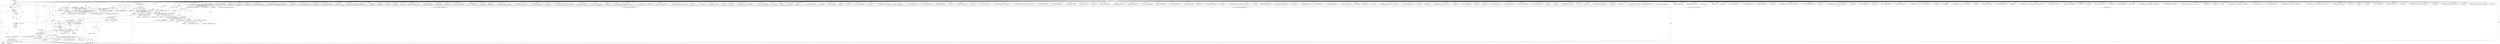 digraph "0_stb_98fdfc6df88b1e34a736d5e126e6c8139c8de1a6_2@pointer" {
"1003571" [label="(Call,f->first_decode = TRUE)"];
"1000445" [label="(Call,is_whole_packet_present(f, TRUE))"];
"1000440" [label="(Call,IS_PUSH_MODE(f))"];
"1000435" [label="(Call,start_packet(f))"];
"1000424" [label="(Call,skip(f, len))"];
"1000422" [label="(Call,next_segment(f))"];
"1000414" [label="(Call,start_packet(f))"];
"1000408" [label="(Call,start_page(f))"];
"1000395" [label="(Call,get8(f))"];
"1000332" [label="(Call,get8(f))"];
"1000328" [label="(Call,get32(f))"];
"1000326" [label="(Call,get32(f))"];
"1000324" [label="(Call,get32(f))"];
"1000313" [label="(Call,get32(f))"];
"1000288" [label="(Call,get8(f))"];
"1000277" [label="(Call,get32(f))"];
"1000259" [label="(Call,getn(f, header, 6))"];
"1000250" [label="(Call,get8(f))"];
"1000126" [label="(Call,start_page(f))"];
"1000107" [label="(MethodParameterIn,vorb *f)"];
"1000420" [label="(Call,len = next_segment(f))"];
"1002110" [label="(Call,error(f, VORBIS_invalid_setup))"];
"1001020" [label="(Call,error(f, VORBIS_outofmem))"];
"1000254" [label="(Call,error(f, VORBIS_invalid_first_page))"];
"1002025" [label="(Call,get_bits(f, 3))"];
"1002907" [label="(Call,get_bits(f,8))"];
"1003196" [label="(Call,get_bits(f,16))"];
"1000269" [label="(Call,vorbis_validate(header))"];
"1001152" [label="(Call,error(f, VORBIS_outofmem))"];
"1001392" [label="(Call,setup_temp_free(f,mults,sizeof(mults[0])*c->lookup_values))"];
"1002051" [label="(Call,get_bits(f, 8))"];
"1000585" [label="(Call,error(f, VORBIS_invalid_setup))"];
"1000603" [label="(Call,get_bits(f, 8))"];
"1000769" [label="(Call,error(f, VORBIS_invalid_setup))"];
"1000435" [label="(Call,start_packet(f))"];
"1000321" [label="(Call,error(f, VORBIS_invalid_first_page))"];
"1001843" [label="(Call,get_bits(f, 16))"];
"1001625" [label="(Call,setup_temp_free(f, mults,sizeof(mults[0])*c->lookup_values))"];
"1000332" [label="(Call,get8(f))"];
"1001896" [label="(Call,get_bits(f,16))"];
"1003203" [label="(Call,get_bits(f,8))"];
"1000284" [label="(Call,f->channels = get8(f))"];
"1000500" [label="(Call,get_bits(f,8))"];
"1000314" [label="(Identifier,f)"];
"1001243" [label="(Call,CHECK(f))"];
"1002453" [label="(Call,get_bits(f,6))"];
"1001340" [label="(Call,error(f, VORBIS_invalid_setup))"];
"1002637" [label="(Call,error(f, VORBIS_outofmem))"];
"1003238" [label="(Call,flush_packet(f))"];
"1001283" [label="(Call,get_bits(f, 32))"];
"1002065" [label="(Call,error(f, VORBIS_invalid_setup))"];
"1002535" [label="(Call,error(f, VORBIS_outofmem))"];
"1000108" [label="(Block,)"];
"1000249" [label="(Call,get8(f) != VORBIS_packet_id)"];
"1000573" [label="(Call,CHECK(f))"];
"1000262" [label="(Literal,6)"];
"1001291" [label="(Call,get_bits(f, 4))"];
"1000331" [label="(Identifier,x)"];
"1003265" [label="(Call,setup_malloc(f, sizeof(float) * f->blocksize_1))"];
"1003388" [label="(Call,init_blocksize(f, 1, f->blocksize_1))"];
"1000278" [label="(Identifier,f)"];
"1000413" [label="(Call,!start_packet(f))"];
"1002984" [label="(Call,error(f, VORBIS_invalid_setup))"];
"1002398" [label="(Call,get_bits(f, 16))"];
"1000289" [label="(Identifier,f)"];
"1002771" [label="(Call,setup_malloc(f, f->mapping_count * sizeof(*f->mapping)))"];
"1003330" [label="(Call,error(f, VORBIS_outofmem))"];
"1001404" [label="(Call,error(f, VORBIS_invalid_setup))"];
"1001249" [label="(Call,get_bits(f, 4))"];
"1002702" [label="(Call,setup_malloc(f, sizeof(r->classdata[j][0]) * classwords))"];
"1000370" [label="(Call,error(f, VORBIS_invalid_setup))"];
"1002324" [label="(Call,get_bits(f, 6))"];
"1003118" [label="(Call,get_bits(f,8))"];
"1003018" [label="(Call,error(f, VORBIS_invalid_setup))"];
"1001469" [label="(Call,setup_malloc(f, sizeof(c->multiplicands[0]) * c->entries        * c->dimensions))"];
"1002504" [label="(Call,get_bits(f,5))"];
"1000309" [label="(Call,f->sample_rate = get32(f))"];
"1000259" [label="(Call,getn(f, header, 6))"];
"1000127" [label="(Identifier,f)"];
"1000422" [label="(Call,next_segment(f))"];
"1000875" [label="(Call,setup_malloc(f, c->entries))"];
"1000333" [label="(Identifier,f)"];
"1003109" [label="(Call,get_bits(f,8))"];
"1000424" [label="(Call,skip(f, len))"];
"1000804" [label="(Call,get_bits(f,1))"];
"1002846" [label="(Call,setup_malloc(f, f->channels * sizeof(*m->chan)))"];
"1003132" [label="(Call,error(f, VORBIS_invalid_setup))"];
"1000616" [label="(Call,get_bits(f, 8))"];
"1002577" [label="(Call,get_bits(f, 8))"];
"1000445" [label="(Call,is_whole_packet_present(f, TRUE))"];
"1000328" [label="(Call,get32(f))"];
"1000465" [label="(Call,get8_packet(f))"];
"1001754" [label="(Call,CHECK(f))"];
"1003048" [label="(Call,get_bits(f, 4))"];
"1000403" [label="(Call,error(f, VORBIS_invalid_first_page))"];
"1000245" [label="(Call,error(f, VORBIS_invalid_first_page))"];
"1000329" [label="(Identifier,f)"];
"1000393" [label="(Call,x = get8(f))"];
"1001181" [label="(Call,error(f, VORBIS_outofmem))"];
"1002876" [label="(Call,get_bits(f,4))"];
"1000446" [label="(Identifier,f)"];
"1000753" [label="(Call,get_bits(f, ilog(limit)))"];
"1000125" [label="(Call,!start_page(f))"];
"1003572" [label="(Call,f->first_decode)"];
"1002035" [label="(Call,get_bits(f, 2))"];
"1002868" [label="(Call,get_bits(f,1))"];
"1000325" [label="(Identifier,f)"];
"1000107" [label="(MethodParameterIn,vorb *f)"];
"1000992" [label="(Call,error(f, VORBIS_outofmem))"];
"1002495" [label="(Call,get_bits(f,3))"];
"1000407" [label="(Call,!start_page(f))"];
"1000434" [label="(Call,!start_packet(f))"];
"1000419" [label="(Block,)"];
"1000313" [label="(Call,get32(f))"];
"1001446" [label="(Call,setup_malloc(f, sizeof(c->multiplicands[0]) * c->sorted_entries * c->dimensions))"];
"1002789" [label="(Call,error(f, VORBIS_outofmem))"];
"1003146" [label="(Call,error(f, VORBIS_invalid_setup))"];
"1003619" [label="(Call,stb_vorbis_get_file_offset(f))"];
"1001939" [label="(Call,get_bits(f,8))"];
"1003004" [label="(Call,error(f, VORBIS_invalid_setup))"];
"1002898" [label="(Call,get_bits(f,1))"];
"1000429" [label="(Identifier,f)"];
"1000264" [label="(Call,error(f, VORBIS_unexpected_eof))"];
"1000190" [label="(Call,getn(f, header, 6))"];
"1000440" [label="(Call,IS_PUSH_MODE(f))"];
"1000462" [label="(Call,crc32_init())"];
"1000261" [label="(Identifier,header)"];
"1003571" [label="(Call,f->first_decode = TRUE)"];
"1000138" [label="(Call,error(f, VORBIS_invalid_first_page))"];
"1000469" [label="(Call,error(f, VORBIS_invalid_setup))"];
"1003281" [label="(Call,setup_malloc(f, sizeof(float) * f->blocksize_1/2))"];
"1001683" [label="(Call,setup_temp_free(f, mults,sizeof(mults[0])*c->lookup_values))"];
"1001822" [label="(Call,error(f, VORBIS_outofmem))"];
"1001259" [label="(Call,error(f, VORBIS_invalid_setup))"];
"1001046" [label="(Call,error(f, VORBIS_outofmem))"];
"1001382" [label="(Call,get_bits(f, c->value_bits))"];
"1000590" [label="(Call,get_bits(f, 8))"];
"1003373" [label="(Call,error(f, VORBIS_outofmem))"];
"1000829" [label="(Call,error(f, VORBIS_invalid_setup))"];
"1003213" [label="(Call,error(f, VORBIS_invalid_setup))"];
"1003579" [label="(Identifier,f)"];
"1001118" [label="(Call,error(f, VORBIS_invalid_setup))"];
"1003612" [label="(Call,error(f, VORBIS_outofmem))"];
"1000277" [label="(Call,get32(f))"];
"1000250" [label="(Call,get8(f))"];
"1000611" [label="(Call,error(f, VORBIS_invalid_setup))"];
"1000708" [label="(Call,setup_malloc(f, c->entries))"];
"1001275" [label="(Call,get_bits(f, 32))"];
"1001786" [label="(Call,error(f, VORBIS_invalid_setup))"];
"1002126" [label="(Call,get_bits(f,4))"];
"1000441" [label="(Identifier,f)"];
"1000260" [label="(Identifier,f)"];
"1000288" [label="(Call,get8(f))"];
"1001029" [label="(Call,setup_temp_malloc(f, sizeof(*c->codewords) * c->sorted_entries))"];
"1000232" [label="(Call,get8(f))"];
"1000395" [label="(Call,get8(f))"];
"1000251" [label="(Identifier,f)"];
"1001855" [label="(Call,error(f, VORBIS_invalid_setup))"];
"1000898" [label="(Call,setup_temp_free(f, lengths, c->entries))"];
"1001903" [label="(Call,get_bits(f,6))"];
"1001161" [label="(Call,setup_malloc(f, sizeof(*c->sorted_values   ) * (c->sorted_entries+1)))"];
"1000414" [label="(Call,start_packet(f))"];
"1001695" [label="(Call,error(f, VORBIS_outofmem))"];
"1000126" [label="(Call,start_page(f))"];
"1000324" [label="(Call,get32(f))"];
"1000148" [label="(Call,error(f, VORBIS_invalid_first_page))"];
"1000683" [label="(Call,error(f, VORBIS_invalid_setup))"];
"1001918" [label="(Call,get_bits(f,4))"];
"1000444" [label="(Call,!is_whole_packet_present(f, TRUE))"];
"1000632" [label="(Call,get_bits(f, 8))"];
"1003014" [label="(Call,get_bits(f,2))"];
"1001347" [label="(Call,setup_temp_malloc(f, sizeof(mults[0]) * c->lookup_values))"];
"1000158" [label="(Call,error(f, VORBIS_invalid_first_page))"];
"1002593" [label="(Call,error(f, VORBIS_invalid_setup))"];
"1000426" [label="(Identifier,len)"];
"1001990" [label="(Call,get_bits(f, 4))"];
"1001969" [label="(Call,get_bits(f, 5))"];
"1003354" [label="(Call,setup_malloc(f, sizeof(float) * f->blocksize_1/2))"];
"1000657" [label="(Call,get_bits(f,1))"];
"1002864" [label="(Call,error(f, VORBIS_outofmem))"];
"1000306" [label="(Call,error(f, VORBIS_too_many_channels))"];
"1000330" [label="(Call,x = get8(f))"];
"1000731" [label="(Call,get_bits(f,5))"];
"1001910" [label="(Call,get_bits(f,8))"];
"1003621" [label="(Return,return TRUE;)"];
"1000326" [label="(Call,get32(f))"];
"1002353" [label="(Call,error(f, VORBIS_outofmem))"];
"1002473" [label="(Call,error(f, VORBIS_invalid_setup))"];
"1000717" [label="(Call,error(f, VORBIS_outofmem))"];
"1000492" [label="(Call,error(f, VORBIS_invalid_setup))"];
"1003100" [label="(Call,get_bits(f,8))"];
"1001882" [label="(Call,get_bits(f,8))"];
"1003575" [label="(Identifier,TRUE)"];
"1003378" [label="(Call,init_blocksize(f, 0, f->blocksize_0))"];
"1000423" [label="(Identifier,f)"];
"1001656" [label="(Call,CHECK(f))"];
"1000420" [label="(Call,len = next_segment(f))"];
"1001778" [label="(Call,get_bits(f, 16))"];
"1001943" [label="(Call,error(f, VORBIS_feature_not_supported))"];
"1002417" [label="(Call,get_bits(f, 24))"];
"1003182" [label="(Call,get_bits(f,1))"];
"1002614" [label="(Call,setup_malloc(f, sizeof(*r->classdata) * f->codebooks[r->classbook].entries))"];
"1001066" [label="(Call,error(f, VORBIS_outofmem))"];
"1000382" [label="(Call,error(f, VORBIS_invalid_setup))"];
"1002723" [label="(Call,error(f, VORBIS_outofmem))"];
"1001637" [label="(Call,error(f, VORBIS_invalid_setup))"];
"1001794" [label="(Call,get_bits(f, 6))"];
"1000390" [label="(Call,error(f, VORBIS_invalid_setup))"];
"1000168" [label="(Call,error(f, VORBIS_invalid_first_page))"];
"1001889" [label="(Call,get_bits(f,16))"];
"1002761" [label="(Call,get_bits(f,6))"];
"1000272" [label="(Call,error(f, VORBIS_invalid_first_page))"];
"1003235" [label="(Call,error(f, VORBIS_invalid_setup))"];
"1000258" [label="(Call,!getn(f, header, 6))"];
"1001113" [label="(Call,setup_temp_free(f, values, 0))"];
"1001504" [label="(Call,error(f, VORBIS_outofmem))"];
"1000637" [label="(Call,get_bits(f, 8))"];
"1000281" [label="(Call,error(f, VORBIS_invalid_first_page))"];
"1001743" [label="(Call,setup_temp_free(f, mults, sizeof(mults[0])*c->lookup_values))"];
"1000276" [label="(Call,get32(f) != 0)"];
"1002436" [label="(Call,error(f, VORBIS_invalid_setup))"];
"1002829" [label="(Call,get_bits(f,16))"];
"1001206" [label="(Call,setup_temp_free(f, values, sizeof(*values)*c->sorted_entries))"];
"1003154" [label="(Call,get_bits(f, 6))"];
"1001362" [label="(Call,error(f, VORBIS_outofmem))"];
"1003623" [label="(MethodReturn,static int)"];
"1000436" [label="(Identifier,f)"];
"1000296" [label="(Call,error(f, VORBIS_invalid_first_page))"];
"1002461" [label="(Call,get_bits(f,8))"];
"1000598" [label="(Call,error(f, VORBIS_invalid_setup))"];
"1002931" [label="(Call,get_bits(f, ilog(f->channels-1)))"];
"1000415" [label="(Identifier,f)"];
"1002334" [label="(Call,setup_malloc(f, f->residue_count * sizeof(f->residue_config[0])))"];
"1001761" [label="(Call,get_bits(f, 6))"];
"1000485" [label="(Call,get8_packet(f))"];
"1001804" [label="(Call,setup_malloc(f, f->floor_count * sizeof(*f->floor_config)))"];
"1000327" [label="(Identifier,f)"];
"1000960" [label="(Call,CHECK(f))"];
"1002968" [label="(Call,error(f, VORBIS_invalid_setup))"];
"1003064" [label="(Call,error(f, VORBIS_invalid_setup))"];
"1002118" [label="(Call,get_bits(f,2))"];
"1000252" [label="(Identifier,VORBIS_packet_id)"];
"1001216" [label="(Call,setup_temp_free(f, c->codewords, sizeof(*c->codewords)*c->sorted_entries))"];
"1002410" [label="(Call,error(f, VORBIS_invalid_setup))"];
"1001009" [label="(Call,setup_malloc(f, c->sorted_entries))"];
"1000408" [label="(Call,start_page(f))"];
"1000279" [label="(Literal,0)"];
"1000667" [label="(Call,get_bits(f,1))"];
"1002499" [label="(Call,get_bits(f,1))"];
"1002837" [label="(Call,error(f, VORBIS_invalid_setup))"];
"1003189" [label="(Call,get_bits(f,16))"];
"1000425" [label="(Identifier,f)"];
"1000447" [label="(Identifier,TRUE)"];
"1002194" [label="(Call,get_bits(f, g->rangebits))"];
"1000816" [label="(Call,get_bits(f, 5))"];
"1001664" [label="(Call,setup_malloc(f, sizeof(c->multiplicands[0]) * c->lookup_values))"];
"1001230" [label="(Call,setup_temp_free(f, lengths, c->entries))"];
"1001053" [label="(Call,setup_temp_malloc(f, sizeof(*values) * c->sorted_entries))"];
"1002444" [label="(Call,get_bits(f,24))"];
"1000646" [label="(Call,get_bits(f, 8))"];
"1000236" [label="(Call,get8(f))"];
"1002516" [label="(Call,setup_malloc(f, sizeof(r->residue_books[0]) * r->classifications))"];
"1000887" [label="(Call,error(f, VORBIS_outofmem))"];
"1003223" [label="(Call,error(f, VORBIS_invalid_setup))"];
"1000240" [label="(Call,error(f, VORBIS_ogg_skeleton_not_supported))"];
"1000396" [label="(Identifier,f)"];
"1000510" [label="(Call,setup_malloc(f, sizeof(*f->codebooks) * f->codebook_count))"];
"1001132" [label="(Call,setup_malloc(f, sizeof(*c->sorted_codewords) * (c->sorted_entries+1)))"];
"1000694" [label="(Call,setup_temp_malloc(f, c->entries))"];
"1000625" [label="(Call,get_bits(f, 8))"];
"1000439" [label="(ControlStructure,if (IS_PUSH_MODE(f)))"];
"1002424" [label="(Call,get_bits(f, 24))"];
"1002093" [label="(Call,get_bits(f,8))"];
"1000409" [label="(Identifier,f)"];
"1000528" [label="(Call,error(f, VORBIS_outofmem))"];
"1002947" [label="(Call,get_bits(f, ilog(f->channels-1)))"];
"1000421" [label="(Identifier,len)"];
"1001299" [label="(Call,get_bits(f,1))"];
"1001492" [label="(Call,setup_temp_free(f,mults,sizeof(mults[0])*c->lookup_values))"];
"1000577" [label="(Call,get_bits(f, 8))"];
"1003299" [label="(Call,setup_malloc(f, sizeof(int16) * longest_floorlist))"];
"1001756" [label="(Call,CHECK(f))"];
"1000974" [label="(Call,setup_malloc(f, sizeof(c->codewords[0]) * c->entries))"];
"1003571" -> "1000108"  [label="AST: "];
"1003571" -> "1003575"  [label="CFG: "];
"1003572" -> "1003571"  [label="AST: "];
"1003575" -> "1003571"  [label="AST: "];
"1003579" -> "1003571"  [label="CFG: "];
"1003571" -> "1003623"  [label="DDG: f->first_decode"];
"1003571" -> "1003623"  [label="DDG: TRUE"];
"1000445" -> "1003571"  [label="DDG: TRUE"];
"1000445" -> "1000444"  [label="AST: "];
"1000445" -> "1000447"  [label="CFG: "];
"1000446" -> "1000445"  [label="AST: "];
"1000447" -> "1000445"  [label="AST: "];
"1000444" -> "1000445"  [label="CFG: "];
"1000445" -> "1003623"  [label="DDG: f"];
"1000445" -> "1003623"  [label="DDG: TRUE"];
"1000445" -> "1000444"  [label="DDG: f"];
"1000445" -> "1000444"  [label="DDG: TRUE"];
"1000440" -> "1000445"  [label="DDG: f"];
"1000107" -> "1000445"  [label="DDG: f"];
"1000445" -> "1000465"  [label="DDG: f"];
"1000445" -> "1003621"  [label="DDG: TRUE"];
"1000440" -> "1000439"  [label="AST: "];
"1000440" -> "1000441"  [label="CFG: "];
"1000441" -> "1000440"  [label="AST: "];
"1000446" -> "1000440"  [label="CFG: "];
"1000462" -> "1000440"  [label="CFG: "];
"1000440" -> "1003623"  [label="DDG: IS_PUSH_MODE(f)"];
"1000435" -> "1000440"  [label="DDG: f"];
"1000107" -> "1000440"  [label="DDG: f"];
"1000440" -> "1000465"  [label="DDG: f"];
"1000435" -> "1000434"  [label="AST: "];
"1000435" -> "1000436"  [label="CFG: "];
"1000436" -> "1000435"  [label="AST: "];
"1000434" -> "1000435"  [label="CFG: "];
"1000435" -> "1003623"  [label="DDG: f"];
"1000435" -> "1000434"  [label="DDG: f"];
"1000424" -> "1000435"  [label="DDG: f"];
"1000107" -> "1000435"  [label="DDG: f"];
"1000424" -> "1000419"  [label="AST: "];
"1000424" -> "1000426"  [label="CFG: "];
"1000425" -> "1000424"  [label="AST: "];
"1000426" -> "1000424"  [label="AST: "];
"1000429" -> "1000424"  [label="CFG: "];
"1000424" -> "1003623"  [label="DDG: len"];
"1000424" -> "1003623"  [label="DDG: skip(f, len)"];
"1000424" -> "1000422"  [label="DDG: f"];
"1000422" -> "1000424"  [label="DDG: f"];
"1000107" -> "1000424"  [label="DDG: f"];
"1000420" -> "1000424"  [label="DDG: len"];
"1000422" -> "1000420"  [label="AST: "];
"1000422" -> "1000423"  [label="CFG: "];
"1000423" -> "1000422"  [label="AST: "];
"1000420" -> "1000422"  [label="CFG: "];
"1000422" -> "1000420"  [label="DDG: f"];
"1000414" -> "1000422"  [label="DDG: f"];
"1000107" -> "1000422"  [label="DDG: f"];
"1000414" -> "1000413"  [label="AST: "];
"1000414" -> "1000415"  [label="CFG: "];
"1000415" -> "1000414"  [label="AST: "];
"1000413" -> "1000414"  [label="CFG: "];
"1000414" -> "1003623"  [label="DDG: f"];
"1000414" -> "1000413"  [label="DDG: f"];
"1000408" -> "1000414"  [label="DDG: f"];
"1000107" -> "1000414"  [label="DDG: f"];
"1000408" -> "1000407"  [label="AST: "];
"1000408" -> "1000409"  [label="CFG: "];
"1000409" -> "1000408"  [label="AST: "];
"1000407" -> "1000408"  [label="CFG: "];
"1000408" -> "1003623"  [label="DDG: f"];
"1000408" -> "1000407"  [label="DDG: f"];
"1000395" -> "1000408"  [label="DDG: f"];
"1000107" -> "1000408"  [label="DDG: f"];
"1000395" -> "1000393"  [label="AST: "];
"1000395" -> "1000396"  [label="CFG: "];
"1000396" -> "1000395"  [label="AST: "];
"1000393" -> "1000395"  [label="CFG: "];
"1000395" -> "1000393"  [label="DDG: f"];
"1000332" -> "1000395"  [label="DDG: f"];
"1000107" -> "1000395"  [label="DDG: f"];
"1000395" -> "1000403"  [label="DDG: f"];
"1000332" -> "1000330"  [label="AST: "];
"1000332" -> "1000333"  [label="CFG: "];
"1000333" -> "1000332"  [label="AST: "];
"1000330" -> "1000332"  [label="CFG: "];
"1000332" -> "1000330"  [label="DDG: f"];
"1000328" -> "1000332"  [label="DDG: f"];
"1000107" -> "1000332"  [label="DDG: f"];
"1000332" -> "1000370"  [label="DDG: f"];
"1000332" -> "1000382"  [label="DDG: f"];
"1000332" -> "1000390"  [label="DDG: f"];
"1000328" -> "1000108"  [label="AST: "];
"1000328" -> "1000329"  [label="CFG: "];
"1000329" -> "1000328"  [label="AST: "];
"1000331" -> "1000328"  [label="CFG: "];
"1000328" -> "1003623"  [label="DDG: get32(f)"];
"1000326" -> "1000328"  [label="DDG: f"];
"1000107" -> "1000328"  [label="DDG: f"];
"1000326" -> "1000108"  [label="AST: "];
"1000326" -> "1000327"  [label="CFG: "];
"1000327" -> "1000326"  [label="AST: "];
"1000329" -> "1000326"  [label="CFG: "];
"1000324" -> "1000326"  [label="DDG: f"];
"1000107" -> "1000326"  [label="DDG: f"];
"1000324" -> "1000108"  [label="AST: "];
"1000324" -> "1000325"  [label="CFG: "];
"1000325" -> "1000324"  [label="AST: "];
"1000327" -> "1000324"  [label="CFG: "];
"1000313" -> "1000324"  [label="DDG: f"];
"1000107" -> "1000324"  [label="DDG: f"];
"1000313" -> "1000309"  [label="AST: "];
"1000313" -> "1000314"  [label="CFG: "];
"1000314" -> "1000313"  [label="AST: "];
"1000309" -> "1000313"  [label="CFG: "];
"1000313" -> "1000309"  [label="DDG: f"];
"1000288" -> "1000313"  [label="DDG: f"];
"1000107" -> "1000313"  [label="DDG: f"];
"1000313" -> "1000321"  [label="DDG: f"];
"1000288" -> "1000284"  [label="AST: "];
"1000288" -> "1000289"  [label="CFG: "];
"1000289" -> "1000288"  [label="AST: "];
"1000284" -> "1000288"  [label="CFG: "];
"1000288" -> "1000284"  [label="DDG: f"];
"1000277" -> "1000288"  [label="DDG: f"];
"1000107" -> "1000288"  [label="DDG: f"];
"1000288" -> "1000296"  [label="DDG: f"];
"1000288" -> "1000306"  [label="DDG: f"];
"1000277" -> "1000276"  [label="AST: "];
"1000277" -> "1000278"  [label="CFG: "];
"1000278" -> "1000277"  [label="AST: "];
"1000279" -> "1000277"  [label="CFG: "];
"1000277" -> "1000276"  [label="DDG: f"];
"1000259" -> "1000277"  [label="DDG: f"];
"1000107" -> "1000277"  [label="DDG: f"];
"1000277" -> "1000281"  [label="DDG: f"];
"1000259" -> "1000258"  [label="AST: "];
"1000259" -> "1000262"  [label="CFG: "];
"1000260" -> "1000259"  [label="AST: "];
"1000261" -> "1000259"  [label="AST: "];
"1000262" -> "1000259"  [label="AST: "];
"1000258" -> "1000259"  [label="CFG: "];
"1000259" -> "1003623"  [label="DDG: header"];
"1000259" -> "1000258"  [label="DDG: f"];
"1000259" -> "1000258"  [label="DDG: header"];
"1000259" -> "1000258"  [label="DDG: 6"];
"1000250" -> "1000259"  [label="DDG: f"];
"1000107" -> "1000259"  [label="DDG: f"];
"1000259" -> "1000264"  [label="DDG: f"];
"1000259" -> "1000269"  [label="DDG: header"];
"1000259" -> "1000272"  [label="DDG: f"];
"1000250" -> "1000249"  [label="AST: "];
"1000250" -> "1000251"  [label="CFG: "];
"1000251" -> "1000250"  [label="AST: "];
"1000252" -> "1000250"  [label="CFG: "];
"1000250" -> "1000249"  [label="DDG: f"];
"1000126" -> "1000250"  [label="DDG: f"];
"1000107" -> "1000250"  [label="DDG: f"];
"1000250" -> "1000254"  [label="DDG: f"];
"1000126" -> "1000125"  [label="AST: "];
"1000126" -> "1000127"  [label="CFG: "];
"1000127" -> "1000126"  [label="AST: "];
"1000125" -> "1000126"  [label="CFG: "];
"1000126" -> "1003623"  [label="DDG: f"];
"1000126" -> "1000125"  [label="DDG: f"];
"1000107" -> "1000126"  [label="DDG: f"];
"1000126" -> "1000138"  [label="DDG: f"];
"1000126" -> "1000148"  [label="DDG: f"];
"1000126" -> "1000158"  [label="DDG: f"];
"1000126" -> "1000168"  [label="DDG: f"];
"1000126" -> "1000190"  [label="DDG: f"];
"1000126" -> "1000240"  [label="DDG: f"];
"1000126" -> "1000245"  [label="DDG: f"];
"1000107" -> "1000106"  [label="AST: "];
"1000107" -> "1003623"  [label="DDG: f"];
"1000107" -> "1000138"  [label="DDG: f"];
"1000107" -> "1000148"  [label="DDG: f"];
"1000107" -> "1000158"  [label="DDG: f"];
"1000107" -> "1000168"  [label="DDG: f"];
"1000107" -> "1000190"  [label="DDG: f"];
"1000107" -> "1000232"  [label="DDG: f"];
"1000107" -> "1000236"  [label="DDG: f"];
"1000107" -> "1000240"  [label="DDG: f"];
"1000107" -> "1000245"  [label="DDG: f"];
"1000107" -> "1000254"  [label="DDG: f"];
"1000107" -> "1000264"  [label="DDG: f"];
"1000107" -> "1000272"  [label="DDG: f"];
"1000107" -> "1000281"  [label="DDG: f"];
"1000107" -> "1000296"  [label="DDG: f"];
"1000107" -> "1000306"  [label="DDG: f"];
"1000107" -> "1000321"  [label="DDG: f"];
"1000107" -> "1000370"  [label="DDG: f"];
"1000107" -> "1000382"  [label="DDG: f"];
"1000107" -> "1000390"  [label="DDG: f"];
"1000107" -> "1000403"  [label="DDG: f"];
"1000107" -> "1000465"  [label="DDG: f"];
"1000107" -> "1000469"  [label="DDG: f"];
"1000107" -> "1000485"  [label="DDG: f"];
"1000107" -> "1000492"  [label="DDG: f"];
"1000107" -> "1000500"  [label="DDG: f"];
"1000107" -> "1000510"  [label="DDG: f"];
"1000107" -> "1000528"  [label="DDG: f"];
"1000107" -> "1000573"  [label="DDG: f"];
"1000107" -> "1000577"  [label="DDG: f"];
"1000107" -> "1000585"  [label="DDG: f"];
"1000107" -> "1000590"  [label="DDG: f"];
"1000107" -> "1000598"  [label="DDG: f"];
"1000107" -> "1000603"  [label="DDG: f"];
"1000107" -> "1000611"  [label="DDG: f"];
"1000107" -> "1000616"  [label="DDG: f"];
"1000107" -> "1000625"  [label="DDG: f"];
"1000107" -> "1000632"  [label="DDG: f"];
"1000107" -> "1000637"  [label="DDG: f"];
"1000107" -> "1000646"  [label="DDG: f"];
"1000107" -> "1000657"  [label="DDG: f"];
"1000107" -> "1000667"  [label="DDG: f"];
"1000107" -> "1000683"  [label="DDG: f"];
"1000107" -> "1000694"  [label="DDG: f"];
"1000107" -> "1000708"  [label="DDG: f"];
"1000107" -> "1000717"  [label="DDG: f"];
"1000107" -> "1000731"  [label="DDG: f"];
"1000107" -> "1000753"  [label="DDG: f"];
"1000107" -> "1000769"  [label="DDG: f"];
"1000107" -> "1000804"  [label="DDG: f"];
"1000107" -> "1000816"  [label="DDG: f"];
"1000107" -> "1000829"  [label="DDG: f"];
"1000107" -> "1000875"  [label="DDG: f"];
"1000107" -> "1000887"  [label="DDG: f"];
"1000107" -> "1000898"  [label="DDG: f"];
"1000107" -> "1000960"  [label="DDG: f"];
"1000107" -> "1000974"  [label="DDG: f"];
"1000107" -> "1000992"  [label="DDG: f"];
"1000107" -> "1001009"  [label="DDG: f"];
"1000107" -> "1001020"  [label="DDG: f"];
"1000107" -> "1001029"  [label="DDG: f"];
"1000107" -> "1001046"  [label="DDG: f"];
"1000107" -> "1001053"  [label="DDG: f"];
"1000107" -> "1001066"  [label="DDG: f"];
"1000107" -> "1001113"  [label="DDG: f"];
"1000107" -> "1001118"  [label="DDG: f"];
"1000107" -> "1001132"  [label="DDG: f"];
"1000107" -> "1001152"  [label="DDG: f"];
"1000107" -> "1001161"  [label="DDG: f"];
"1000107" -> "1001181"  [label="DDG: f"];
"1000107" -> "1001206"  [label="DDG: f"];
"1000107" -> "1001216"  [label="DDG: f"];
"1000107" -> "1001230"  [label="DDG: f"];
"1000107" -> "1001243"  [label="DDG: f"];
"1000107" -> "1001249"  [label="DDG: f"];
"1000107" -> "1001259"  [label="DDG: f"];
"1000107" -> "1001275"  [label="DDG: f"];
"1000107" -> "1001283"  [label="DDG: f"];
"1000107" -> "1001291"  [label="DDG: f"];
"1000107" -> "1001299"  [label="DDG: f"];
"1000107" -> "1001340"  [label="DDG: f"];
"1000107" -> "1001347"  [label="DDG: f"];
"1000107" -> "1001362"  [label="DDG: f"];
"1000107" -> "1001382"  [label="DDG: f"];
"1000107" -> "1001392"  [label="DDG: f"];
"1000107" -> "1001404"  [label="DDG: f"];
"1000107" -> "1001446"  [label="DDG: f"];
"1000107" -> "1001469"  [label="DDG: f"];
"1000107" -> "1001492"  [label="DDG: f"];
"1000107" -> "1001504"  [label="DDG: f"];
"1000107" -> "1001625"  [label="DDG: f"];
"1000107" -> "1001637"  [label="DDG: f"];
"1000107" -> "1001656"  [label="DDG: f"];
"1000107" -> "1001664"  [label="DDG: f"];
"1000107" -> "1001683"  [label="DDG: f"];
"1000107" -> "1001695"  [label="DDG: f"];
"1000107" -> "1001743"  [label="DDG: f"];
"1000107" -> "1001754"  [label="DDG: f"];
"1000107" -> "1001756"  [label="DDG: f"];
"1000107" -> "1001761"  [label="DDG: f"];
"1000107" -> "1001778"  [label="DDG: f"];
"1000107" -> "1001786"  [label="DDG: f"];
"1000107" -> "1001794"  [label="DDG: f"];
"1000107" -> "1001804"  [label="DDG: f"];
"1000107" -> "1001822"  [label="DDG: f"];
"1000107" -> "1001843"  [label="DDG: f"];
"1000107" -> "1001855"  [label="DDG: f"];
"1000107" -> "1001882"  [label="DDG: f"];
"1000107" -> "1001889"  [label="DDG: f"];
"1000107" -> "1001896"  [label="DDG: f"];
"1000107" -> "1001903"  [label="DDG: f"];
"1000107" -> "1001910"  [label="DDG: f"];
"1000107" -> "1001918"  [label="DDG: f"];
"1000107" -> "1001939"  [label="DDG: f"];
"1000107" -> "1001943"  [label="DDG: f"];
"1000107" -> "1001969"  [label="DDG: f"];
"1000107" -> "1001990"  [label="DDG: f"];
"1000107" -> "1002025"  [label="DDG: f"];
"1000107" -> "1002035"  [label="DDG: f"];
"1000107" -> "1002051"  [label="DDG: f"];
"1000107" -> "1002065"  [label="DDG: f"];
"1000107" -> "1002093"  [label="DDG: f"];
"1000107" -> "1002110"  [label="DDG: f"];
"1000107" -> "1002118"  [label="DDG: f"];
"1000107" -> "1002126"  [label="DDG: f"];
"1000107" -> "1002194"  [label="DDG: f"];
"1000107" -> "1002324"  [label="DDG: f"];
"1000107" -> "1002334"  [label="DDG: f"];
"1000107" -> "1002353"  [label="DDG: f"];
"1000107" -> "1002398"  [label="DDG: f"];
"1000107" -> "1002410"  [label="DDG: f"];
"1000107" -> "1002417"  [label="DDG: f"];
"1000107" -> "1002424"  [label="DDG: f"];
"1000107" -> "1002436"  [label="DDG: f"];
"1000107" -> "1002444"  [label="DDG: f"];
"1000107" -> "1002453"  [label="DDG: f"];
"1000107" -> "1002461"  [label="DDG: f"];
"1000107" -> "1002473"  [label="DDG: f"];
"1000107" -> "1002495"  [label="DDG: f"];
"1000107" -> "1002499"  [label="DDG: f"];
"1000107" -> "1002504"  [label="DDG: f"];
"1000107" -> "1002516"  [label="DDG: f"];
"1000107" -> "1002535"  [label="DDG: f"];
"1000107" -> "1002577"  [label="DDG: f"];
"1000107" -> "1002593"  [label="DDG: f"];
"1000107" -> "1002614"  [label="DDG: f"];
"1000107" -> "1002637"  [label="DDG: f"];
"1000107" -> "1002702"  [label="DDG: f"];
"1000107" -> "1002723"  [label="DDG: f"];
"1000107" -> "1002761"  [label="DDG: f"];
"1000107" -> "1002771"  [label="DDG: f"];
"1000107" -> "1002789"  [label="DDG: f"];
"1000107" -> "1002829"  [label="DDG: f"];
"1000107" -> "1002837"  [label="DDG: f"];
"1000107" -> "1002846"  [label="DDG: f"];
"1000107" -> "1002864"  [label="DDG: f"];
"1000107" -> "1002868"  [label="DDG: f"];
"1000107" -> "1002876"  [label="DDG: f"];
"1000107" -> "1002898"  [label="DDG: f"];
"1000107" -> "1002907"  [label="DDG: f"];
"1000107" -> "1002931"  [label="DDG: f"];
"1000107" -> "1002947"  [label="DDG: f"];
"1000107" -> "1002968"  [label="DDG: f"];
"1000107" -> "1002984"  [label="DDG: f"];
"1000107" -> "1003004"  [label="DDG: f"];
"1000107" -> "1003014"  [label="DDG: f"];
"1000107" -> "1003018"  [label="DDG: f"];
"1000107" -> "1003048"  [label="DDG: f"];
"1000107" -> "1003064"  [label="DDG: f"];
"1000107" -> "1003100"  [label="DDG: f"];
"1000107" -> "1003109"  [label="DDG: f"];
"1000107" -> "1003118"  [label="DDG: f"];
"1000107" -> "1003132"  [label="DDG: f"];
"1000107" -> "1003146"  [label="DDG: f"];
"1000107" -> "1003154"  [label="DDG: f"];
"1000107" -> "1003182"  [label="DDG: f"];
"1000107" -> "1003189"  [label="DDG: f"];
"1000107" -> "1003196"  [label="DDG: f"];
"1000107" -> "1003203"  [label="DDG: f"];
"1000107" -> "1003213"  [label="DDG: f"];
"1000107" -> "1003223"  [label="DDG: f"];
"1000107" -> "1003235"  [label="DDG: f"];
"1000107" -> "1003238"  [label="DDG: f"];
"1000107" -> "1003265"  [label="DDG: f"];
"1000107" -> "1003281"  [label="DDG: f"];
"1000107" -> "1003299"  [label="DDG: f"];
"1000107" -> "1003330"  [label="DDG: f"];
"1000107" -> "1003354"  [label="DDG: f"];
"1000107" -> "1003373"  [label="DDG: f"];
"1000107" -> "1003378"  [label="DDG: f"];
"1000107" -> "1003388"  [label="DDG: f"];
"1000107" -> "1003612"  [label="DDG: f"];
"1000107" -> "1003619"  [label="DDG: f"];
"1000420" -> "1000419"  [label="AST: "];
"1000421" -> "1000420"  [label="AST: "];
"1000425" -> "1000420"  [label="CFG: "];
"1000420" -> "1003623"  [label="DDG: next_segment(f)"];
}
